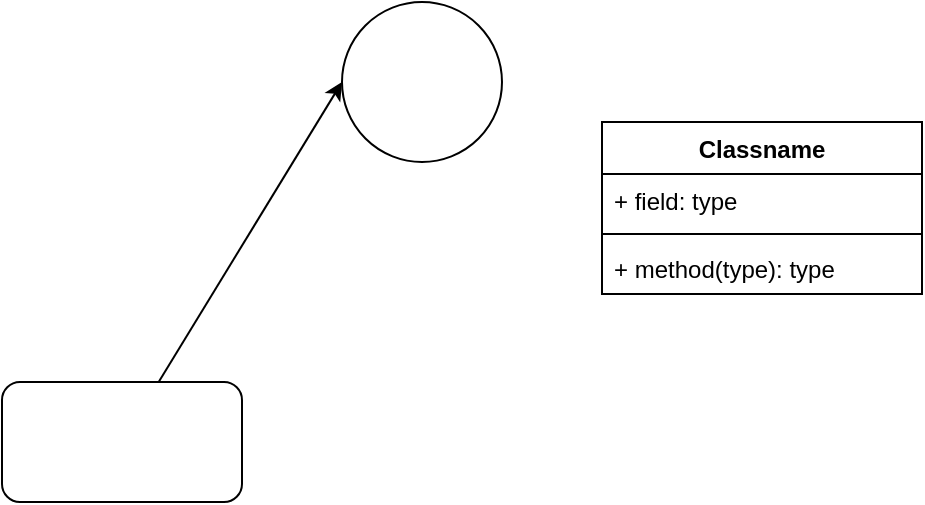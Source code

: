 <mxfile version="16.2.7" type="github">
  <diagram id="CrLj3X9z7ieBR8Cq9rCk" name="Page-1">
    <mxGraphModel dx="1209" dy="693" grid="1" gridSize="10" guides="1" tooltips="1" connect="1" arrows="1" fold="1" page="1" pageScale="1" pageWidth="827" pageHeight="1169" math="0" shadow="0">
      <root>
        <mxCell id="0" />
        <mxCell id="1" parent="0" />
        <mxCell id="OYXxx6GnJ1YH08dWUHwO-1" value="" style="ellipse;whiteSpace=wrap;html=1;aspect=fixed;" parent="1" vertex="1">
          <mxGeometry x="240" y="140" width="80" height="80" as="geometry" />
        </mxCell>
        <mxCell id="OYXxx6GnJ1YH08dWUHwO-2" value="Classname" style="swimlane;fontStyle=1;align=center;verticalAlign=top;childLayout=stackLayout;horizontal=1;startSize=26;horizontalStack=0;resizeParent=1;resizeParentMax=0;resizeLast=0;collapsible=1;marginBottom=0;" parent="1" vertex="1">
          <mxGeometry x="370" y="200" width="160" height="86" as="geometry">
            <mxRectangle x="370" y="200" width="100" height="26" as="alternateBounds" />
          </mxGeometry>
        </mxCell>
        <mxCell id="OYXxx6GnJ1YH08dWUHwO-3" value="+ field: type" style="text;strokeColor=none;fillColor=none;align=left;verticalAlign=top;spacingLeft=4;spacingRight=4;overflow=hidden;rotatable=0;points=[[0,0.5],[1,0.5]];portConstraint=eastwest;" parent="OYXxx6GnJ1YH08dWUHwO-2" vertex="1">
          <mxGeometry y="26" width="160" height="26" as="geometry" />
        </mxCell>
        <mxCell id="OYXxx6GnJ1YH08dWUHwO-4" value="" style="line;strokeWidth=1;fillColor=none;align=left;verticalAlign=middle;spacingTop=-1;spacingLeft=3;spacingRight=3;rotatable=0;labelPosition=right;points=[];portConstraint=eastwest;" parent="OYXxx6GnJ1YH08dWUHwO-2" vertex="1">
          <mxGeometry y="52" width="160" height="8" as="geometry" />
        </mxCell>
        <mxCell id="OYXxx6GnJ1YH08dWUHwO-5" value="+ method(type): type" style="text;strokeColor=none;fillColor=none;align=left;verticalAlign=top;spacingLeft=4;spacingRight=4;overflow=hidden;rotatable=0;points=[[0,0.5],[1,0.5]];portConstraint=eastwest;" parent="OYXxx6GnJ1YH08dWUHwO-2" vertex="1">
          <mxGeometry y="60" width="160" height="26" as="geometry" />
        </mxCell>
        <mxCell id="kplfV1_e7pMEmZNL-dmw-2" style="rounded=0;orthogonalLoop=1;jettySize=auto;html=1;entryX=0;entryY=0.5;entryDx=0;entryDy=0;shadow=0;" edge="1" parent="1" source="kplfV1_e7pMEmZNL-dmw-1" target="OYXxx6GnJ1YH08dWUHwO-1">
          <mxGeometry relative="1" as="geometry" />
        </mxCell>
        <mxCell id="kplfV1_e7pMEmZNL-dmw-1" value="" style="rounded=1;whiteSpace=wrap;html=1;" vertex="1" parent="1">
          <mxGeometry x="70" y="330" width="120" height="60" as="geometry" />
        </mxCell>
      </root>
    </mxGraphModel>
  </diagram>
</mxfile>
